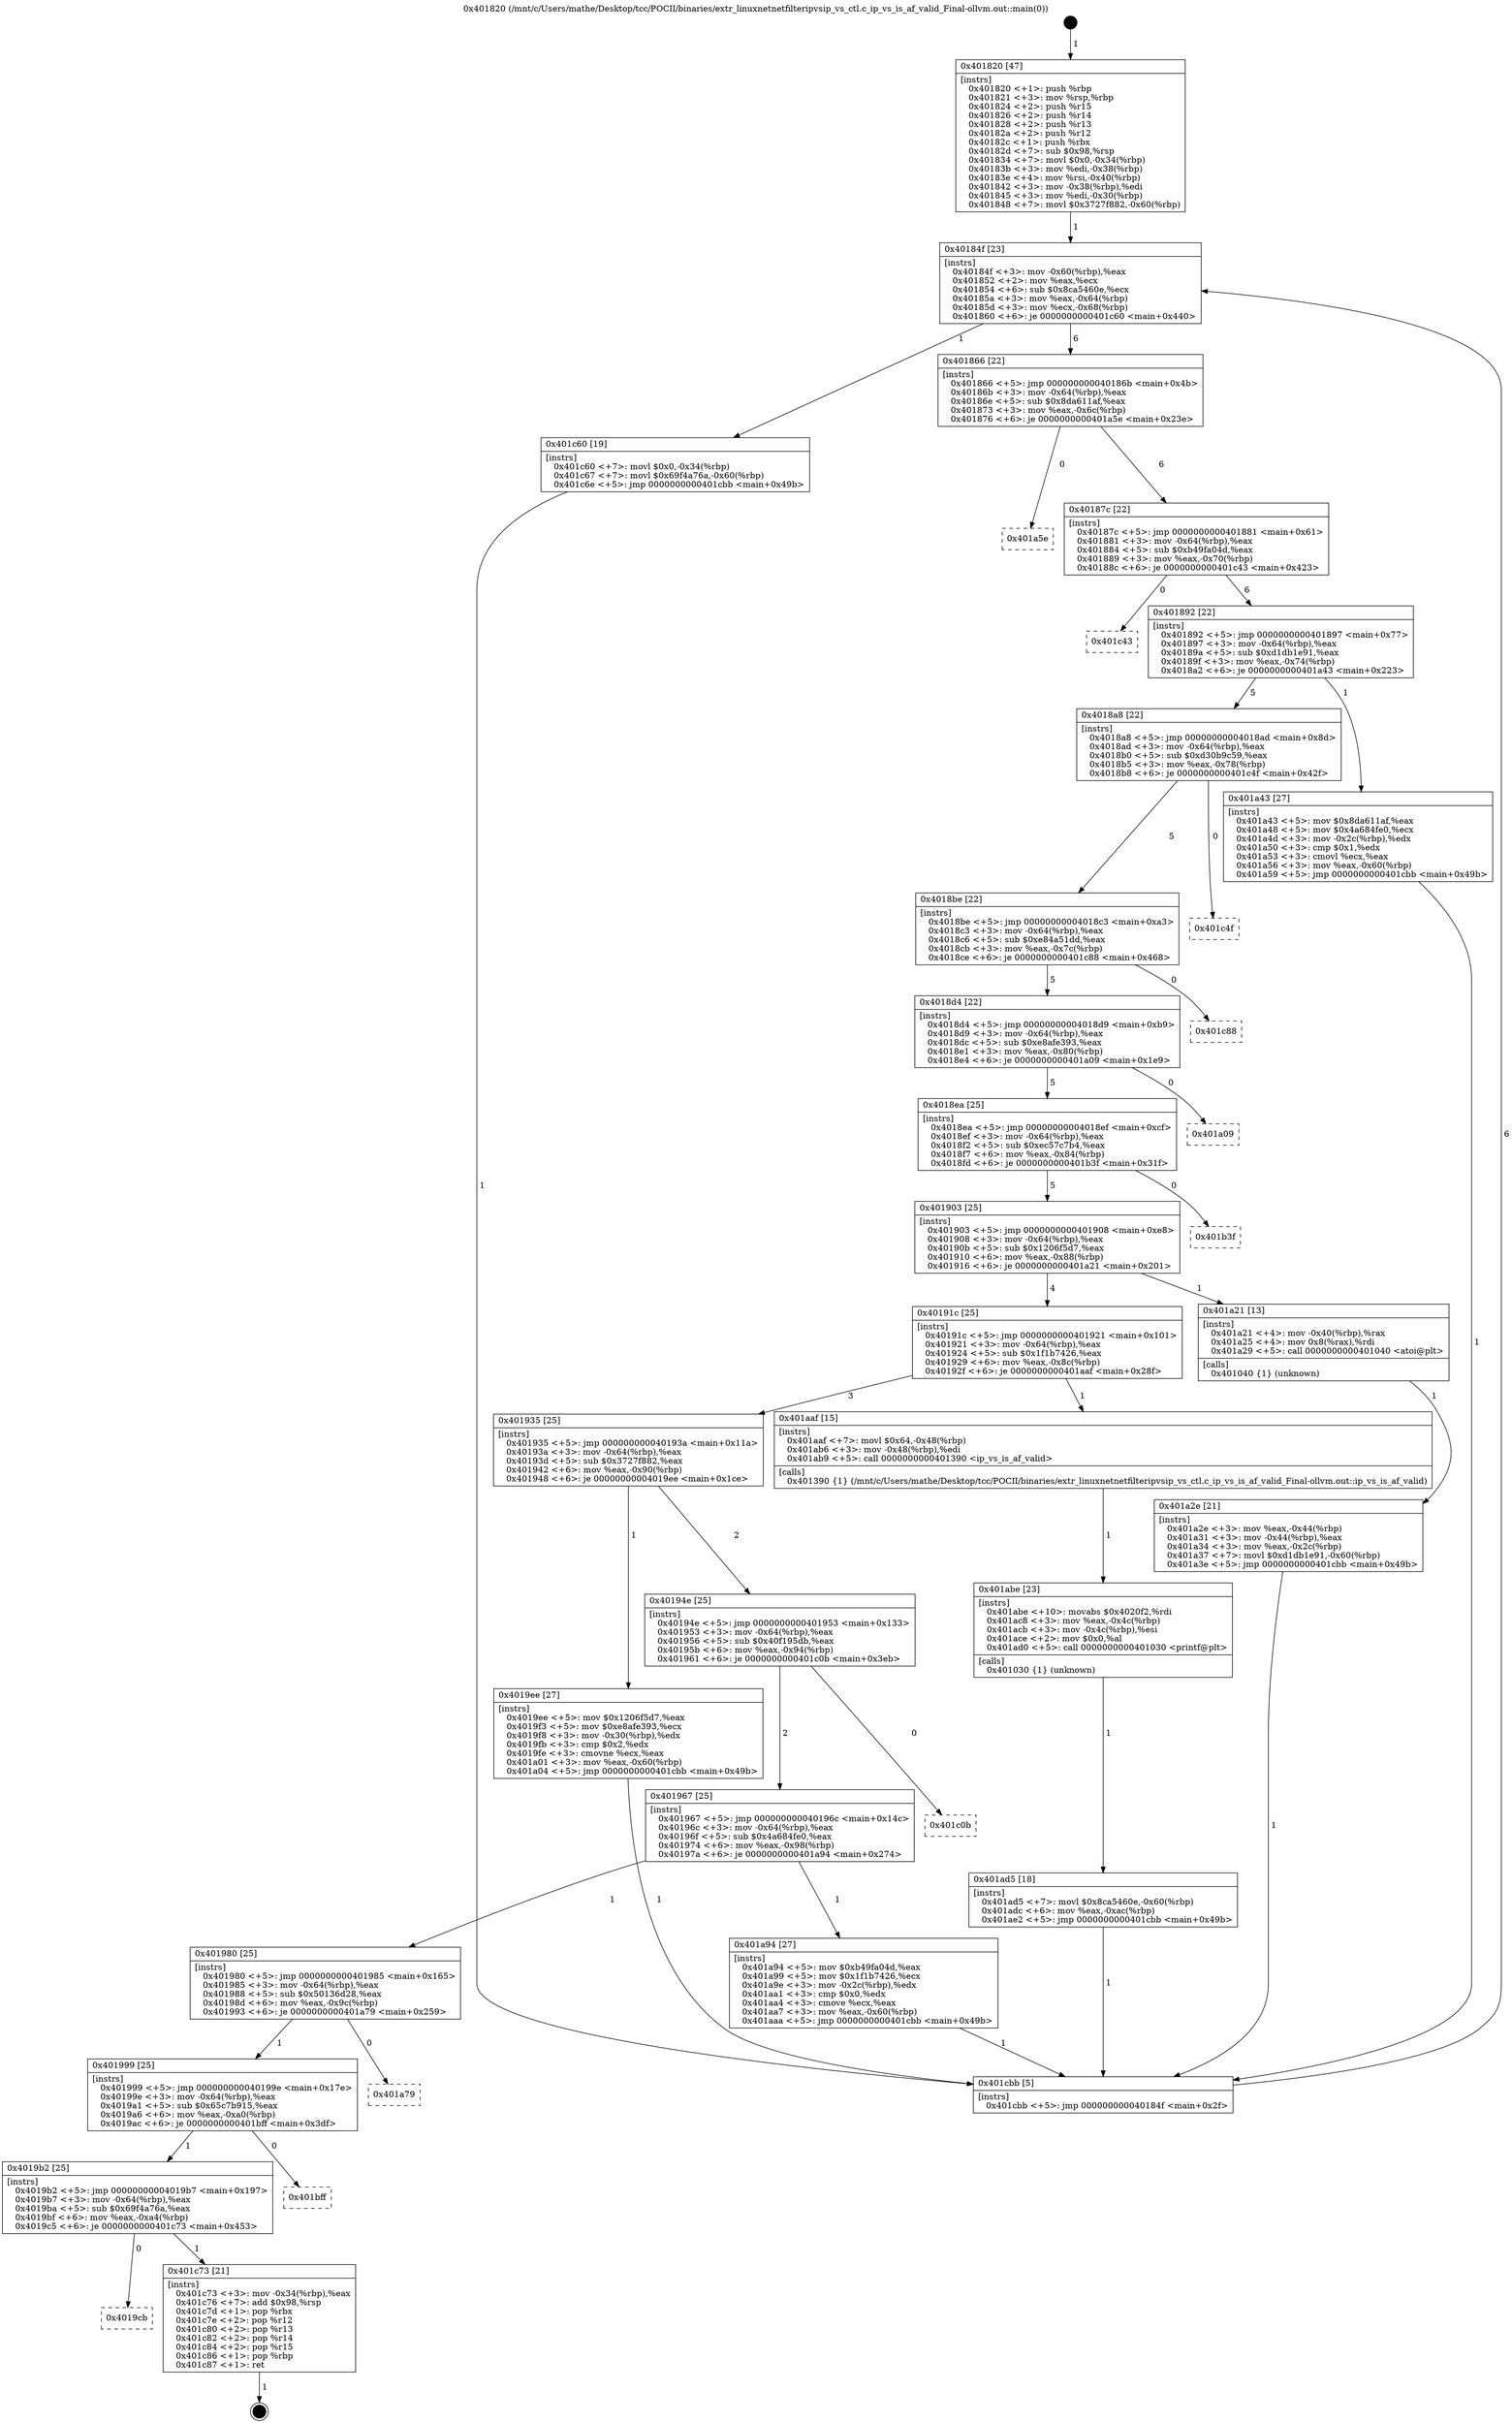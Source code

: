 digraph "0x401820" {
  label = "0x401820 (/mnt/c/Users/mathe/Desktop/tcc/POCII/binaries/extr_linuxnetnetfilteripvsip_vs_ctl.c_ip_vs_is_af_valid_Final-ollvm.out::main(0))"
  labelloc = "t"
  node[shape=record]

  Entry [label="",width=0.3,height=0.3,shape=circle,fillcolor=black,style=filled]
  "0x40184f" [label="{
     0x40184f [23]\l
     | [instrs]\l
     &nbsp;&nbsp;0x40184f \<+3\>: mov -0x60(%rbp),%eax\l
     &nbsp;&nbsp;0x401852 \<+2\>: mov %eax,%ecx\l
     &nbsp;&nbsp;0x401854 \<+6\>: sub $0x8ca5460e,%ecx\l
     &nbsp;&nbsp;0x40185a \<+3\>: mov %eax,-0x64(%rbp)\l
     &nbsp;&nbsp;0x40185d \<+3\>: mov %ecx,-0x68(%rbp)\l
     &nbsp;&nbsp;0x401860 \<+6\>: je 0000000000401c60 \<main+0x440\>\l
  }"]
  "0x401c60" [label="{
     0x401c60 [19]\l
     | [instrs]\l
     &nbsp;&nbsp;0x401c60 \<+7\>: movl $0x0,-0x34(%rbp)\l
     &nbsp;&nbsp;0x401c67 \<+7\>: movl $0x69f4a76a,-0x60(%rbp)\l
     &nbsp;&nbsp;0x401c6e \<+5\>: jmp 0000000000401cbb \<main+0x49b\>\l
  }"]
  "0x401866" [label="{
     0x401866 [22]\l
     | [instrs]\l
     &nbsp;&nbsp;0x401866 \<+5\>: jmp 000000000040186b \<main+0x4b\>\l
     &nbsp;&nbsp;0x40186b \<+3\>: mov -0x64(%rbp),%eax\l
     &nbsp;&nbsp;0x40186e \<+5\>: sub $0x8da611af,%eax\l
     &nbsp;&nbsp;0x401873 \<+3\>: mov %eax,-0x6c(%rbp)\l
     &nbsp;&nbsp;0x401876 \<+6\>: je 0000000000401a5e \<main+0x23e\>\l
  }"]
  Exit [label="",width=0.3,height=0.3,shape=circle,fillcolor=black,style=filled,peripheries=2]
  "0x401a5e" [label="{
     0x401a5e\l
  }", style=dashed]
  "0x40187c" [label="{
     0x40187c [22]\l
     | [instrs]\l
     &nbsp;&nbsp;0x40187c \<+5\>: jmp 0000000000401881 \<main+0x61\>\l
     &nbsp;&nbsp;0x401881 \<+3\>: mov -0x64(%rbp),%eax\l
     &nbsp;&nbsp;0x401884 \<+5\>: sub $0xb49fa04d,%eax\l
     &nbsp;&nbsp;0x401889 \<+3\>: mov %eax,-0x70(%rbp)\l
     &nbsp;&nbsp;0x40188c \<+6\>: je 0000000000401c43 \<main+0x423\>\l
  }"]
  "0x4019cb" [label="{
     0x4019cb\l
  }", style=dashed]
  "0x401c43" [label="{
     0x401c43\l
  }", style=dashed]
  "0x401892" [label="{
     0x401892 [22]\l
     | [instrs]\l
     &nbsp;&nbsp;0x401892 \<+5\>: jmp 0000000000401897 \<main+0x77\>\l
     &nbsp;&nbsp;0x401897 \<+3\>: mov -0x64(%rbp),%eax\l
     &nbsp;&nbsp;0x40189a \<+5\>: sub $0xd1db1e91,%eax\l
     &nbsp;&nbsp;0x40189f \<+3\>: mov %eax,-0x74(%rbp)\l
     &nbsp;&nbsp;0x4018a2 \<+6\>: je 0000000000401a43 \<main+0x223\>\l
  }"]
  "0x401c73" [label="{
     0x401c73 [21]\l
     | [instrs]\l
     &nbsp;&nbsp;0x401c73 \<+3\>: mov -0x34(%rbp),%eax\l
     &nbsp;&nbsp;0x401c76 \<+7\>: add $0x98,%rsp\l
     &nbsp;&nbsp;0x401c7d \<+1\>: pop %rbx\l
     &nbsp;&nbsp;0x401c7e \<+2\>: pop %r12\l
     &nbsp;&nbsp;0x401c80 \<+2\>: pop %r13\l
     &nbsp;&nbsp;0x401c82 \<+2\>: pop %r14\l
     &nbsp;&nbsp;0x401c84 \<+2\>: pop %r15\l
     &nbsp;&nbsp;0x401c86 \<+1\>: pop %rbp\l
     &nbsp;&nbsp;0x401c87 \<+1\>: ret\l
  }"]
  "0x401a43" [label="{
     0x401a43 [27]\l
     | [instrs]\l
     &nbsp;&nbsp;0x401a43 \<+5\>: mov $0x8da611af,%eax\l
     &nbsp;&nbsp;0x401a48 \<+5\>: mov $0x4a684fe0,%ecx\l
     &nbsp;&nbsp;0x401a4d \<+3\>: mov -0x2c(%rbp),%edx\l
     &nbsp;&nbsp;0x401a50 \<+3\>: cmp $0x1,%edx\l
     &nbsp;&nbsp;0x401a53 \<+3\>: cmovl %ecx,%eax\l
     &nbsp;&nbsp;0x401a56 \<+3\>: mov %eax,-0x60(%rbp)\l
     &nbsp;&nbsp;0x401a59 \<+5\>: jmp 0000000000401cbb \<main+0x49b\>\l
  }"]
  "0x4018a8" [label="{
     0x4018a8 [22]\l
     | [instrs]\l
     &nbsp;&nbsp;0x4018a8 \<+5\>: jmp 00000000004018ad \<main+0x8d\>\l
     &nbsp;&nbsp;0x4018ad \<+3\>: mov -0x64(%rbp),%eax\l
     &nbsp;&nbsp;0x4018b0 \<+5\>: sub $0xd30b9c59,%eax\l
     &nbsp;&nbsp;0x4018b5 \<+3\>: mov %eax,-0x78(%rbp)\l
     &nbsp;&nbsp;0x4018b8 \<+6\>: je 0000000000401c4f \<main+0x42f\>\l
  }"]
  "0x4019b2" [label="{
     0x4019b2 [25]\l
     | [instrs]\l
     &nbsp;&nbsp;0x4019b2 \<+5\>: jmp 00000000004019b7 \<main+0x197\>\l
     &nbsp;&nbsp;0x4019b7 \<+3\>: mov -0x64(%rbp),%eax\l
     &nbsp;&nbsp;0x4019ba \<+5\>: sub $0x69f4a76a,%eax\l
     &nbsp;&nbsp;0x4019bf \<+6\>: mov %eax,-0xa4(%rbp)\l
     &nbsp;&nbsp;0x4019c5 \<+6\>: je 0000000000401c73 \<main+0x453\>\l
  }"]
  "0x401c4f" [label="{
     0x401c4f\l
  }", style=dashed]
  "0x4018be" [label="{
     0x4018be [22]\l
     | [instrs]\l
     &nbsp;&nbsp;0x4018be \<+5\>: jmp 00000000004018c3 \<main+0xa3\>\l
     &nbsp;&nbsp;0x4018c3 \<+3\>: mov -0x64(%rbp),%eax\l
     &nbsp;&nbsp;0x4018c6 \<+5\>: sub $0xe84a51dd,%eax\l
     &nbsp;&nbsp;0x4018cb \<+3\>: mov %eax,-0x7c(%rbp)\l
     &nbsp;&nbsp;0x4018ce \<+6\>: je 0000000000401c88 \<main+0x468\>\l
  }"]
  "0x401bff" [label="{
     0x401bff\l
  }", style=dashed]
  "0x401c88" [label="{
     0x401c88\l
  }", style=dashed]
  "0x4018d4" [label="{
     0x4018d4 [22]\l
     | [instrs]\l
     &nbsp;&nbsp;0x4018d4 \<+5\>: jmp 00000000004018d9 \<main+0xb9\>\l
     &nbsp;&nbsp;0x4018d9 \<+3\>: mov -0x64(%rbp),%eax\l
     &nbsp;&nbsp;0x4018dc \<+5\>: sub $0xe8afe393,%eax\l
     &nbsp;&nbsp;0x4018e1 \<+3\>: mov %eax,-0x80(%rbp)\l
     &nbsp;&nbsp;0x4018e4 \<+6\>: je 0000000000401a09 \<main+0x1e9\>\l
  }"]
  "0x401999" [label="{
     0x401999 [25]\l
     | [instrs]\l
     &nbsp;&nbsp;0x401999 \<+5\>: jmp 000000000040199e \<main+0x17e\>\l
     &nbsp;&nbsp;0x40199e \<+3\>: mov -0x64(%rbp),%eax\l
     &nbsp;&nbsp;0x4019a1 \<+5\>: sub $0x65c7b915,%eax\l
     &nbsp;&nbsp;0x4019a6 \<+6\>: mov %eax,-0xa0(%rbp)\l
     &nbsp;&nbsp;0x4019ac \<+6\>: je 0000000000401bff \<main+0x3df\>\l
  }"]
  "0x401a09" [label="{
     0x401a09\l
  }", style=dashed]
  "0x4018ea" [label="{
     0x4018ea [25]\l
     | [instrs]\l
     &nbsp;&nbsp;0x4018ea \<+5\>: jmp 00000000004018ef \<main+0xcf\>\l
     &nbsp;&nbsp;0x4018ef \<+3\>: mov -0x64(%rbp),%eax\l
     &nbsp;&nbsp;0x4018f2 \<+5\>: sub $0xec57c7b4,%eax\l
     &nbsp;&nbsp;0x4018f7 \<+6\>: mov %eax,-0x84(%rbp)\l
     &nbsp;&nbsp;0x4018fd \<+6\>: je 0000000000401b3f \<main+0x31f\>\l
  }"]
  "0x401a79" [label="{
     0x401a79\l
  }", style=dashed]
  "0x401b3f" [label="{
     0x401b3f\l
  }", style=dashed]
  "0x401903" [label="{
     0x401903 [25]\l
     | [instrs]\l
     &nbsp;&nbsp;0x401903 \<+5\>: jmp 0000000000401908 \<main+0xe8\>\l
     &nbsp;&nbsp;0x401908 \<+3\>: mov -0x64(%rbp),%eax\l
     &nbsp;&nbsp;0x40190b \<+5\>: sub $0x1206f5d7,%eax\l
     &nbsp;&nbsp;0x401910 \<+6\>: mov %eax,-0x88(%rbp)\l
     &nbsp;&nbsp;0x401916 \<+6\>: je 0000000000401a21 \<main+0x201\>\l
  }"]
  "0x401ad5" [label="{
     0x401ad5 [18]\l
     | [instrs]\l
     &nbsp;&nbsp;0x401ad5 \<+7\>: movl $0x8ca5460e,-0x60(%rbp)\l
     &nbsp;&nbsp;0x401adc \<+6\>: mov %eax,-0xac(%rbp)\l
     &nbsp;&nbsp;0x401ae2 \<+5\>: jmp 0000000000401cbb \<main+0x49b\>\l
  }"]
  "0x401a21" [label="{
     0x401a21 [13]\l
     | [instrs]\l
     &nbsp;&nbsp;0x401a21 \<+4\>: mov -0x40(%rbp),%rax\l
     &nbsp;&nbsp;0x401a25 \<+4\>: mov 0x8(%rax),%rdi\l
     &nbsp;&nbsp;0x401a29 \<+5\>: call 0000000000401040 \<atoi@plt\>\l
     | [calls]\l
     &nbsp;&nbsp;0x401040 \{1\} (unknown)\l
  }"]
  "0x40191c" [label="{
     0x40191c [25]\l
     | [instrs]\l
     &nbsp;&nbsp;0x40191c \<+5\>: jmp 0000000000401921 \<main+0x101\>\l
     &nbsp;&nbsp;0x401921 \<+3\>: mov -0x64(%rbp),%eax\l
     &nbsp;&nbsp;0x401924 \<+5\>: sub $0x1f1b7426,%eax\l
     &nbsp;&nbsp;0x401929 \<+6\>: mov %eax,-0x8c(%rbp)\l
     &nbsp;&nbsp;0x40192f \<+6\>: je 0000000000401aaf \<main+0x28f\>\l
  }"]
  "0x401abe" [label="{
     0x401abe [23]\l
     | [instrs]\l
     &nbsp;&nbsp;0x401abe \<+10\>: movabs $0x4020f2,%rdi\l
     &nbsp;&nbsp;0x401ac8 \<+3\>: mov %eax,-0x4c(%rbp)\l
     &nbsp;&nbsp;0x401acb \<+3\>: mov -0x4c(%rbp),%esi\l
     &nbsp;&nbsp;0x401ace \<+2\>: mov $0x0,%al\l
     &nbsp;&nbsp;0x401ad0 \<+5\>: call 0000000000401030 \<printf@plt\>\l
     | [calls]\l
     &nbsp;&nbsp;0x401030 \{1\} (unknown)\l
  }"]
  "0x401aaf" [label="{
     0x401aaf [15]\l
     | [instrs]\l
     &nbsp;&nbsp;0x401aaf \<+7\>: movl $0x64,-0x48(%rbp)\l
     &nbsp;&nbsp;0x401ab6 \<+3\>: mov -0x48(%rbp),%edi\l
     &nbsp;&nbsp;0x401ab9 \<+5\>: call 0000000000401390 \<ip_vs_is_af_valid\>\l
     | [calls]\l
     &nbsp;&nbsp;0x401390 \{1\} (/mnt/c/Users/mathe/Desktop/tcc/POCII/binaries/extr_linuxnetnetfilteripvsip_vs_ctl.c_ip_vs_is_af_valid_Final-ollvm.out::ip_vs_is_af_valid)\l
  }"]
  "0x401935" [label="{
     0x401935 [25]\l
     | [instrs]\l
     &nbsp;&nbsp;0x401935 \<+5\>: jmp 000000000040193a \<main+0x11a\>\l
     &nbsp;&nbsp;0x40193a \<+3\>: mov -0x64(%rbp),%eax\l
     &nbsp;&nbsp;0x40193d \<+5\>: sub $0x3727f882,%eax\l
     &nbsp;&nbsp;0x401942 \<+6\>: mov %eax,-0x90(%rbp)\l
     &nbsp;&nbsp;0x401948 \<+6\>: je 00000000004019ee \<main+0x1ce\>\l
  }"]
  "0x401980" [label="{
     0x401980 [25]\l
     | [instrs]\l
     &nbsp;&nbsp;0x401980 \<+5\>: jmp 0000000000401985 \<main+0x165\>\l
     &nbsp;&nbsp;0x401985 \<+3\>: mov -0x64(%rbp),%eax\l
     &nbsp;&nbsp;0x401988 \<+5\>: sub $0x50136d28,%eax\l
     &nbsp;&nbsp;0x40198d \<+6\>: mov %eax,-0x9c(%rbp)\l
     &nbsp;&nbsp;0x401993 \<+6\>: je 0000000000401a79 \<main+0x259\>\l
  }"]
  "0x4019ee" [label="{
     0x4019ee [27]\l
     | [instrs]\l
     &nbsp;&nbsp;0x4019ee \<+5\>: mov $0x1206f5d7,%eax\l
     &nbsp;&nbsp;0x4019f3 \<+5\>: mov $0xe8afe393,%ecx\l
     &nbsp;&nbsp;0x4019f8 \<+3\>: mov -0x30(%rbp),%edx\l
     &nbsp;&nbsp;0x4019fb \<+3\>: cmp $0x2,%edx\l
     &nbsp;&nbsp;0x4019fe \<+3\>: cmovne %ecx,%eax\l
     &nbsp;&nbsp;0x401a01 \<+3\>: mov %eax,-0x60(%rbp)\l
     &nbsp;&nbsp;0x401a04 \<+5\>: jmp 0000000000401cbb \<main+0x49b\>\l
  }"]
  "0x40194e" [label="{
     0x40194e [25]\l
     | [instrs]\l
     &nbsp;&nbsp;0x40194e \<+5\>: jmp 0000000000401953 \<main+0x133\>\l
     &nbsp;&nbsp;0x401953 \<+3\>: mov -0x64(%rbp),%eax\l
     &nbsp;&nbsp;0x401956 \<+5\>: sub $0x40f195db,%eax\l
     &nbsp;&nbsp;0x40195b \<+6\>: mov %eax,-0x94(%rbp)\l
     &nbsp;&nbsp;0x401961 \<+6\>: je 0000000000401c0b \<main+0x3eb\>\l
  }"]
  "0x401cbb" [label="{
     0x401cbb [5]\l
     | [instrs]\l
     &nbsp;&nbsp;0x401cbb \<+5\>: jmp 000000000040184f \<main+0x2f\>\l
  }"]
  "0x401820" [label="{
     0x401820 [47]\l
     | [instrs]\l
     &nbsp;&nbsp;0x401820 \<+1\>: push %rbp\l
     &nbsp;&nbsp;0x401821 \<+3\>: mov %rsp,%rbp\l
     &nbsp;&nbsp;0x401824 \<+2\>: push %r15\l
     &nbsp;&nbsp;0x401826 \<+2\>: push %r14\l
     &nbsp;&nbsp;0x401828 \<+2\>: push %r13\l
     &nbsp;&nbsp;0x40182a \<+2\>: push %r12\l
     &nbsp;&nbsp;0x40182c \<+1\>: push %rbx\l
     &nbsp;&nbsp;0x40182d \<+7\>: sub $0x98,%rsp\l
     &nbsp;&nbsp;0x401834 \<+7\>: movl $0x0,-0x34(%rbp)\l
     &nbsp;&nbsp;0x40183b \<+3\>: mov %edi,-0x38(%rbp)\l
     &nbsp;&nbsp;0x40183e \<+4\>: mov %rsi,-0x40(%rbp)\l
     &nbsp;&nbsp;0x401842 \<+3\>: mov -0x38(%rbp),%edi\l
     &nbsp;&nbsp;0x401845 \<+3\>: mov %edi,-0x30(%rbp)\l
     &nbsp;&nbsp;0x401848 \<+7\>: movl $0x3727f882,-0x60(%rbp)\l
  }"]
  "0x401a2e" [label="{
     0x401a2e [21]\l
     | [instrs]\l
     &nbsp;&nbsp;0x401a2e \<+3\>: mov %eax,-0x44(%rbp)\l
     &nbsp;&nbsp;0x401a31 \<+3\>: mov -0x44(%rbp),%eax\l
     &nbsp;&nbsp;0x401a34 \<+3\>: mov %eax,-0x2c(%rbp)\l
     &nbsp;&nbsp;0x401a37 \<+7\>: movl $0xd1db1e91,-0x60(%rbp)\l
     &nbsp;&nbsp;0x401a3e \<+5\>: jmp 0000000000401cbb \<main+0x49b\>\l
  }"]
  "0x401a94" [label="{
     0x401a94 [27]\l
     | [instrs]\l
     &nbsp;&nbsp;0x401a94 \<+5\>: mov $0xb49fa04d,%eax\l
     &nbsp;&nbsp;0x401a99 \<+5\>: mov $0x1f1b7426,%ecx\l
     &nbsp;&nbsp;0x401a9e \<+3\>: mov -0x2c(%rbp),%edx\l
     &nbsp;&nbsp;0x401aa1 \<+3\>: cmp $0x0,%edx\l
     &nbsp;&nbsp;0x401aa4 \<+3\>: cmove %ecx,%eax\l
     &nbsp;&nbsp;0x401aa7 \<+3\>: mov %eax,-0x60(%rbp)\l
     &nbsp;&nbsp;0x401aaa \<+5\>: jmp 0000000000401cbb \<main+0x49b\>\l
  }"]
  "0x401c0b" [label="{
     0x401c0b\l
  }", style=dashed]
  "0x401967" [label="{
     0x401967 [25]\l
     | [instrs]\l
     &nbsp;&nbsp;0x401967 \<+5\>: jmp 000000000040196c \<main+0x14c\>\l
     &nbsp;&nbsp;0x40196c \<+3\>: mov -0x64(%rbp),%eax\l
     &nbsp;&nbsp;0x40196f \<+5\>: sub $0x4a684fe0,%eax\l
     &nbsp;&nbsp;0x401974 \<+6\>: mov %eax,-0x98(%rbp)\l
     &nbsp;&nbsp;0x40197a \<+6\>: je 0000000000401a94 \<main+0x274\>\l
  }"]
  Entry -> "0x401820" [label=" 1"]
  "0x40184f" -> "0x401c60" [label=" 1"]
  "0x40184f" -> "0x401866" [label=" 6"]
  "0x401c73" -> Exit [label=" 1"]
  "0x401866" -> "0x401a5e" [label=" 0"]
  "0x401866" -> "0x40187c" [label=" 6"]
  "0x4019b2" -> "0x4019cb" [label=" 0"]
  "0x40187c" -> "0x401c43" [label=" 0"]
  "0x40187c" -> "0x401892" [label=" 6"]
  "0x4019b2" -> "0x401c73" [label=" 1"]
  "0x401892" -> "0x401a43" [label=" 1"]
  "0x401892" -> "0x4018a8" [label=" 5"]
  "0x401999" -> "0x4019b2" [label=" 1"]
  "0x4018a8" -> "0x401c4f" [label=" 0"]
  "0x4018a8" -> "0x4018be" [label=" 5"]
  "0x401999" -> "0x401bff" [label=" 0"]
  "0x4018be" -> "0x401c88" [label=" 0"]
  "0x4018be" -> "0x4018d4" [label=" 5"]
  "0x401980" -> "0x401999" [label=" 1"]
  "0x4018d4" -> "0x401a09" [label=" 0"]
  "0x4018d4" -> "0x4018ea" [label=" 5"]
  "0x401980" -> "0x401a79" [label=" 0"]
  "0x4018ea" -> "0x401b3f" [label=" 0"]
  "0x4018ea" -> "0x401903" [label=" 5"]
  "0x401c60" -> "0x401cbb" [label=" 1"]
  "0x401903" -> "0x401a21" [label=" 1"]
  "0x401903" -> "0x40191c" [label=" 4"]
  "0x401ad5" -> "0x401cbb" [label=" 1"]
  "0x40191c" -> "0x401aaf" [label=" 1"]
  "0x40191c" -> "0x401935" [label=" 3"]
  "0x401abe" -> "0x401ad5" [label=" 1"]
  "0x401935" -> "0x4019ee" [label=" 1"]
  "0x401935" -> "0x40194e" [label=" 2"]
  "0x4019ee" -> "0x401cbb" [label=" 1"]
  "0x401820" -> "0x40184f" [label=" 1"]
  "0x401cbb" -> "0x40184f" [label=" 6"]
  "0x401a21" -> "0x401a2e" [label=" 1"]
  "0x401a2e" -> "0x401cbb" [label=" 1"]
  "0x401a43" -> "0x401cbb" [label=" 1"]
  "0x401aaf" -> "0x401abe" [label=" 1"]
  "0x40194e" -> "0x401c0b" [label=" 0"]
  "0x40194e" -> "0x401967" [label=" 2"]
  "0x401a94" -> "0x401cbb" [label=" 1"]
  "0x401967" -> "0x401a94" [label=" 1"]
  "0x401967" -> "0x401980" [label=" 1"]
}
